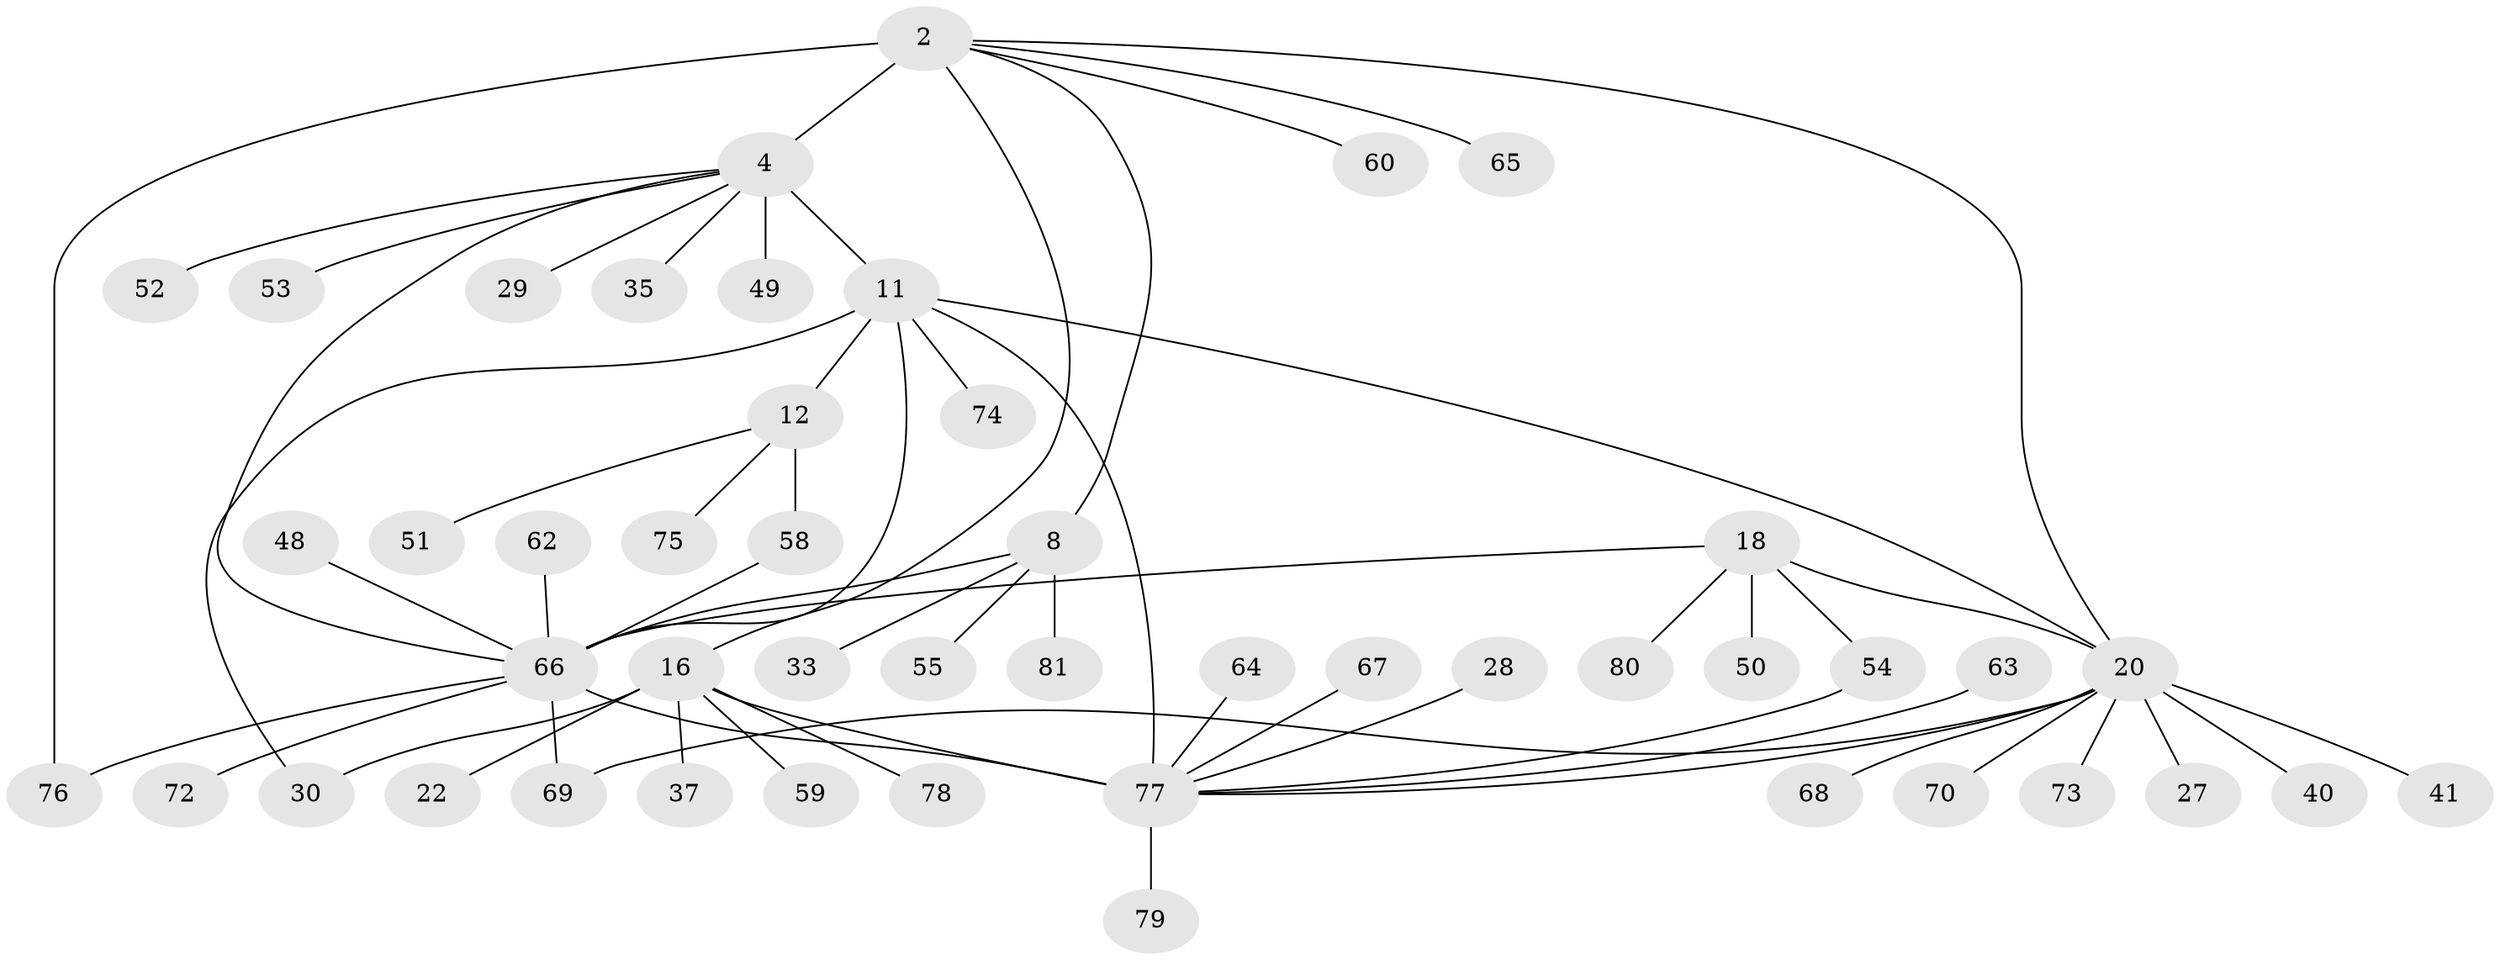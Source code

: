 // original degree distribution, {6: 0.06172839506172839, 9: 0.012345679012345678, 4: 0.07407407407407407, 10: 0.012345679012345678, 12: 0.012345679012345678, 7: 0.012345679012345678, 5: 0.024691358024691357, 8: 0.06172839506172839, 2: 0.13580246913580246, 1: 0.5679012345679012, 3: 0.024691358024691357}
// Generated by graph-tools (version 1.1) at 2025/57/03/04/25 21:57:35]
// undirected, 48 vertices, 59 edges
graph export_dot {
graph [start="1"]
  node [color=gray90,style=filled];
  2 [super="+1"];
  4 [super="+3"];
  8 [super="+5"];
  11 [super="+10"];
  12 [super="+9"];
  16 [super="+15"];
  18 [super="+17"];
  20 [super="+19"];
  22;
  27;
  28;
  29;
  30;
  33;
  35;
  37;
  40;
  41 [super="+26+39"];
  48;
  49;
  50;
  51;
  52;
  53;
  54;
  55;
  58;
  59;
  60 [super="+23"];
  62;
  63;
  64;
  65;
  66 [super="+7+24+61+34+36+45+46"];
  67;
  68;
  69;
  70;
  72;
  73;
  74;
  75;
  76 [super="+57+71"];
  77 [super="+42+14"];
  78 [super="+43"];
  79;
  80 [super="+56"];
  81;
  2 -- 4 [weight=4];
  2 -- 65;
  2 -- 20;
  2 -- 8;
  2 -- 16;
  2 -- 60;
  2 -- 76;
  4 -- 49;
  4 -- 35;
  4 -- 11;
  4 -- 52;
  4 -- 53;
  4 -- 29;
  4 -- 66;
  8 -- 33;
  8 -- 81;
  8 -- 55;
  8 -- 66 [weight=4];
  11 -- 12 [weight=4];
  11 -- 74;
  11 -- 30;
  11 -- 20;
  11 -- 77 [weight=2];
  11 -- 66;
  12 -- 51;
  12 -- 58;
  12 -- 75;
  16 -- 37;
  16 -- 22;
  16 -- 30;
  16 -- 59;
  16 -- 78;
  16 -- 77 [weight=4];
  18 -- 20 [weight=4];
  18 -- 50;
  18 -- 54;
  18 -- 80;
  18 -- 66;
  20 -- 27;
  20 -- 68;
  20 -- 69;
  20 -- 70;
  20 -- 40;
  20 -- 73;
  20 -- 41;
  20 -- 77;
  28 -- 77;
  48 -- 66;
  54 -- 77;
  58 -- 66;
  62 -- 66;
  63 -- 77;
  64 -- 77;
  66 -- 69;
  66 -- 72;
  66 -- 76;
  66 -- 77;
  67 -- 77;
  77 -- 79;
}

